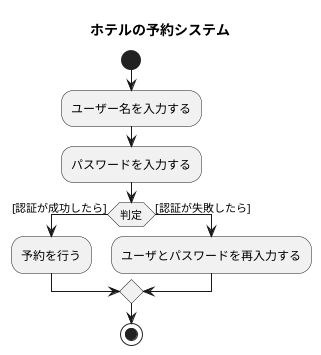 @startuml 演習７－１
title ホテルの予約システム
start
:ユーザー名を入力する;
:パスワードを入力する;
if (判定) is ([認証が成功したら])then
:予約を行う;
else ([認証が失敗したら])
:ユーザとパスワードを再入力する;
endif
stop
@enduml